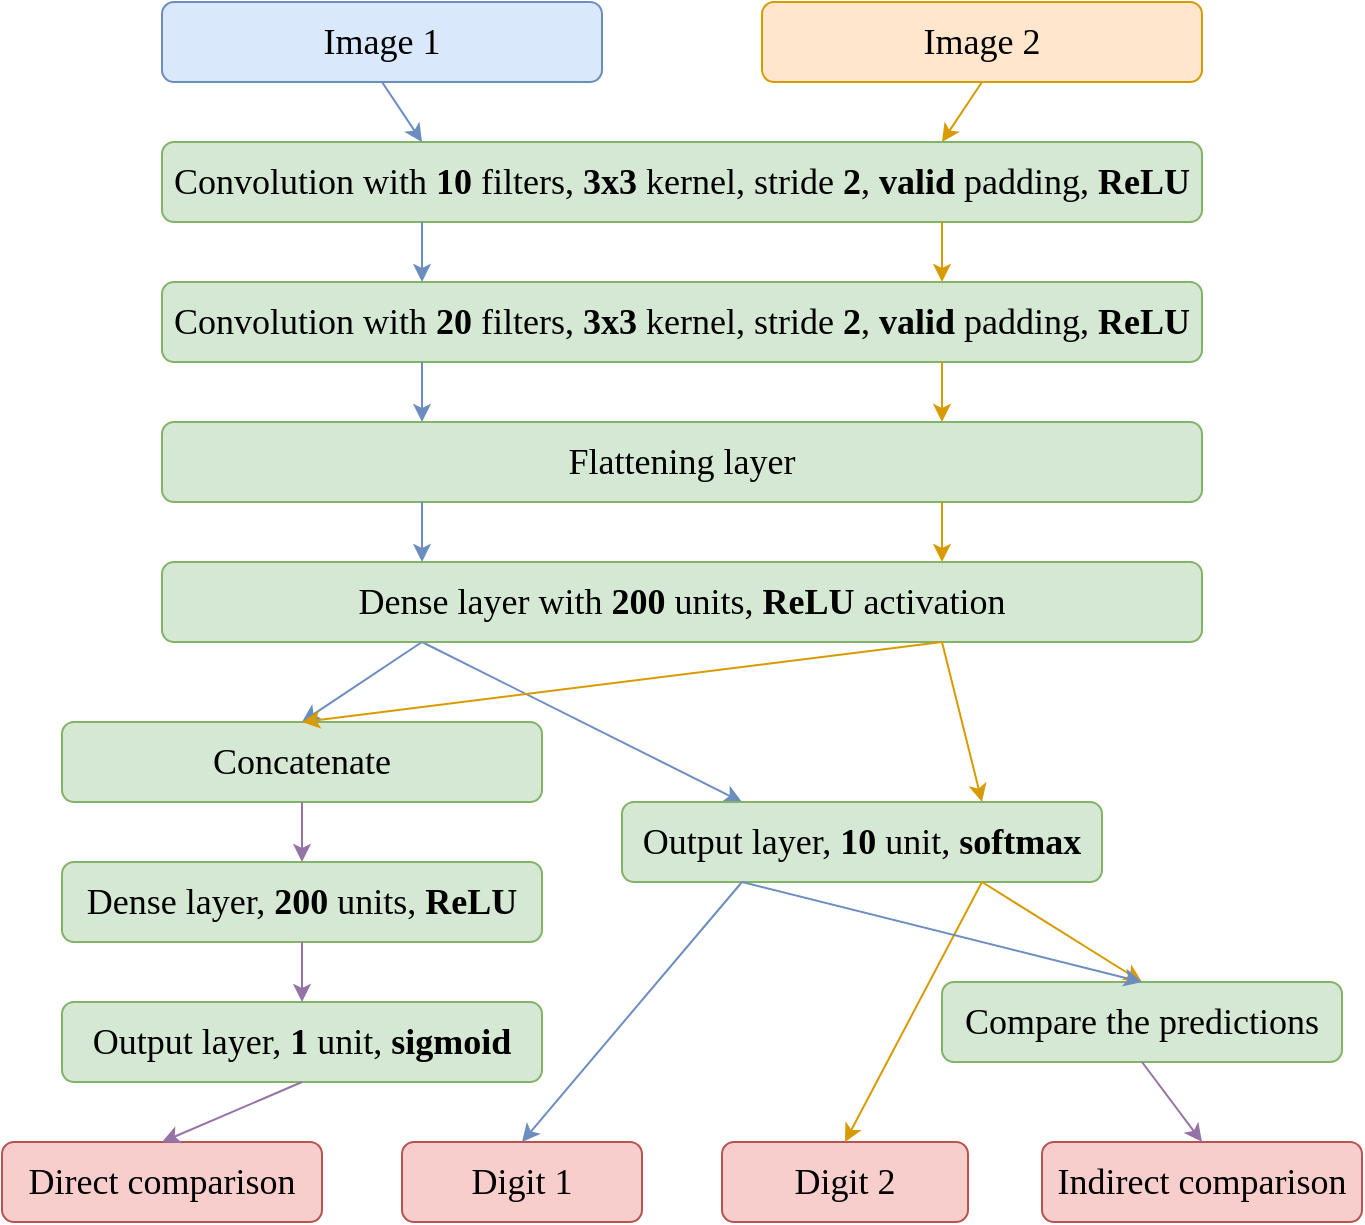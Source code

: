 <mxfile version="20.2.8" type="device"><diagram name="Page-1" id="90a13364-a465-7bf4-72fc-28e22215d7a0"><mxGraphModel dx="1695" dy="971" grid="1" gridSize="10" guides="1" tooltips="1" connect="1" arrows="1" fold="1" page="1" pageScale="1.5" pageWidth="1169" pageHeight="826" background="none" math="0" shadow="0"><root><mxCell id="0" style=";html=1;"/><mxCell id="1" style=";html=1;" parent="0"/><mxCell id="u84Sm-21U1HQ4rX0ddfR-32" value="" style="endArrow=classic;html=1;rounded=0;fontFamily=Times New Roman;fontSize=18;fillColor=#dae8fc;strokeColor=#6c8ebf;entryX=0.25;entryY=0;entryDx=0;entryDy=0;exitX=0.25;exitY=1;exitDx=0;exitDy=0;" edge="1" parent="1" source="u84Sm-21U1HQ4rX0ddfR-7" target="u84Sm-21U1HQ4rX0ddfR-30"><mxGeometry width="50" height="50" relative="1" as="geometry"><mxPoint x="500" y="580" as="sourcePoint"/><mxPoint x="490" y="620" as="targetPoint"/></mxGeometry></mxCell><mxCell id="u84Sm-21U1HQ4rX0ddfR-2" value="&lt;div style=&quot;font-size: 18px;&quot;&gt;Image 1&lt;/div&gt;" style="rounded=1;whiteSpace=wrap;html=1;fontFamily=Times New Roman;fillColor=#dae8fc;strokeColor=#6c8ebf;fontSize=18;" vertex="1" parent="1"><mxGeometry x="360" y="250" width="220" height="40" as="geometry"/></mxCell><mxCell id="u84Sm-21U1HQ4rX0ddfR-3" value="&lt;div style=&quot;font-size: 18px;&quot;&gt;Image 2&lt;/div&gt;" style="rounded=1;whiteSpace=wrap;html=1;fontFamily=Times New Roman;fillColor=#ffe6cc;strokeColor=#d79b00;fontSize=18;" vertex="1" parent="1"><mxGeometry x="660" y="250" width="220" height="40" as="geometry"/></mxCell><mxCell id="u84Sm-21U1HQ4rX0ddfR-4" value="Convolution with &lt;b style=&quot;font-size: 18px;&quot;&gt;10&lt;/b&gt; filters, &lt;b style=&quot;font-size: 18px;&quot;&gt;3x3&lt;/b&gt; kernel, stride &lt;b style=&quot;font-size: 18px;&quot;&gt;2&lt;/b&gt;, &lt;b style=&quot;font-size: 18px;&quot;&gt;valid&lt;/b&gt; padding, &lt;b style=&quot;font-size: 18px;&quot;&gt;ReLU&lt;/b&gt;" style="rounded=1;whiteSpace=wrap;html=1;fontFamily=Times New Roman;fillColor=#d5e8d4;strokeColor=#82b366;fontSize=18;" vertex="1" parent="1"><mxGeometry x="360" y="320" width="520" height="40" as="geometry"/></mxCell><mxCell id="u84Sm-21U1HQ4rX0ddfR-5" value="Convolution with &lt;b style=&quot;font-size: 18px;&quot;&gt;20&lt;/b&gt; filters, &lt;b style=&quot;font-size: 18px;&quot;&gt;3x3&lt;/b&gt; kernel, stride &lt;b style=&quot;font-size: 18px;&quot;&gt;2&lt;/b&gt;, &lt;b style=&quot;font-size: 18px;&quot;&gt;valid&lt;/b&gt; padding, &lt;b style=&quot;font-size: 18px;&quot;&gt;ReLU&lt;/b&gt;" style="rounded=1;whiteSpace=wrap;html=1;fontFamily=Times New Roman;fillColor=#d5e8d4;strokeColor=#82b366;fontSize=18;" vertex="1" parent="1"><mxGeometry x="360" y="390" width="520" height="40" as="geometry"/></mxCell><mxCell id="u84Sm-21U1HQ4rX0ddfR-6" value="Flattening layer" style="rounded=1;whiteSpace=wrap;html=1;fontFamily=Times New Roman;fillColor=#d5e8d4;strokeColor=#82b366;fontSize=18;" vertex="1" parent="1"><mxGeometry x="360" y="460" width="520" height="40" as="geometry"/></mxCell><mxCell id="u84Sm-21U1HQ4rX0ddfR-7" value="Dense layer with &lt;b&gt;200&lt;/b&gt; units, &lt;b&gt;ReLU&lt;/b&gt; activation" style="rounded=1;whiteSpace=wrap;html=1;fontFamily=Times New Roman;fillColor=#d5e8d4;strokeColor=#82b366;fontSize=18;" vertex="1" parent="1"><mxGeometry x="360" y="530" width="520" height="40" as="geometry"/></mxCell><mxCell id="u84Sm-21U1HQ4rX0ddfR-8" value="" style="endArrow=classic;html=1;rounded=0;fontFamily=Times New Roman;fontSize=18;fillColor=#dae8fc;strokeColor=#6c8ebf;entryX=0.25;entryY=0;entryDx=0;entryDy=0;exitX=0.5;exitY=1;exitDx=0;exitDy=0;" edge="1" parent="1" source="u84Sm-21U1HQ4rX0ddfR-2" target="u84Sm-21U1HQ4rX0ddfR-4"><mxGeometry width="50" height="50" relative="1" as="geometry"><mxPoint x="330" y="360" as="sourcePoint"/><mxPoint x="380" y="310" as="targetPoint"/></mxGeometry></mxCell><mxCell id="u84Sm-21U1HQ4rX0ddfR-10" value="" style="endArrow=classic;html=1;rounded=0;fontFamily=Times New Roman;fontSize=18;fillColor=#dae8fc;strokeColor=#6c8ebf;entryX=0.25;entryY=0;entryDx=0;entryDy=0;exitX=0.25;exitY=1;exitDx=0;exitDy=0;" edge="1" parent="1" source="u84Sm-21U1HQ4rX0ddfR-4" target="u84Sm-21U1HQ4rX0ddfR-5"><mxGeometry width="50" height="50" relative="1" as="geometry"><mxPoint x="520" y="380" as="sourcePoint"/><mxPoint x="530" y="330" as="targetPoint"/></mxGeometry></mxCell><mxCell id="u84Sm-21U1HQ4rX0ddfR-11" value="" style="endArrow=classic;html=1;rounded=0;fontFamily=Times New Roman;fontSize=18;fillColor=#dae8fc;strokeColor=#6c8ebf;entryX=0.25;entryY=0;entryDx=0;entryDy=0;exitX=0.25;exitY=1;exitDx=0;exitDy=0;" edge="1" parent="1" source="u84Sm-21U1HQ4rX0ddfR-5" target="u84Sm-21U1HQ4rX0ddfR-6"><mxGeometry width="50" height="50" relative="1" as="geometry"><mxPoint x="530" y="390" as="sourcePoint"/><mxPoint x="530" y="430" as="targetPoint"/></mxGeometry></mxCell><mxCell id="u84Sm-21U1HQ4rX0ddfR-12" value="" style="endArrow=classic;html=1;rounded=0;fontFamily=Times New Roman;fontSize=18;fillColor=#dae8fc;strokeColor=#6c8ebf;entryX=0.25;entryY=0;entryDx=0;entryDy=0;exitX=0.25;exitY=1;exitDx=0;exitDy=0;" edge="1" parent="1" source="u84Sm-21U1HQ4rX0ddfR-6" target="u84Sm-21U1HQ4rX0ddfR-7"><mxGeometry width="50" height="50" relative="1" as="geometry"><mxPoint x="540" y="400" as="sourcePoint"/><mxPoint x="540" y="440" as="targetPoint"/></mxGeometry></mxCell><mxCell id="u84Sm-21U1HQ4rX0ddfR-13" value="" style="endArrow=classic;html=1;rounded=0;fontFamily=Times New Roman;fontSize=18;fillColor=#ffe6cc;strokeColor=#d79b00;entryX=0.75;entryY=0;entryDx=0;entryDy=0;exitX=0.5;exitY=1;exitDx=0;exitDy=0;" edge="1" parent="1" source="u84Sm-21U1HQ4rX0ddfR-3" target="u84Sm-21U1HQ4rX0ddfR-4"><mxGeometry width="50" height="50" relative="1" as="geometry"><mxPoint x="510" y="290" as="sourcePoint"/><mxPoint x="530" y="330" as="targetPoint"/></mxGeometry></mxCell><mxCell id="u84Sm-21U1HQ4rX0ddfR-14" value="" style="endArrow=classic;html=1;rounded=0;fontFamily=Times New Roman;fontSize=18;fillColor=#ffe6cc;strokeColor=#d79b00;entryX=0.75;entryY=0;entryDx=0;entryDy=0;exitX=0.75;exitY=1;exitDx=0;exitDy=0;" edge="1" parent="1" source="u84Sm-21U1HQ4rX0ddfR-4" target="u84Sm-21U1HQ4rX0ddfR-5"><mxGeometry width="50" height="50" relative="1" as="geometry"><mxPoint x="780" y="300" as="sourcePoint"/><mxPoint x="760" y="330" as="targetPoint"/></mxGeometry></mxCell><mxCell id="u84Sm-21U1HQ4rX0ddfR-15" value="" style="endArrow=classic;html=1;rounded=0;fontFamily=Times New Roman;fontSize=18;fillColor=#ffe6cc;strokeColor=#d79b00;entryX=0.75;entryY=0;entryDx=0;entryDy=0;exitX=0.75;exitY=1;exitDx=0;exitDy=0;" edge="1" parent="1" source="u84Sm-21U1HQ4rX0ddfR-5" target="u84Sm-21U1HQ4rX0ddfR-6"><mxGeometry width="50" height="50" relative="1" as="geometry"><mxPoint x="790" y="310" as="sourcePoint"/><mxPoint x="770" y="340" as="targetPoint"/></mxGeometry></mxCell><mxCell id="u84Sm-21U1HQ4rX0ddfR-16" value="" style="endArrow=classic;html=1;rounded=0;fontFamily=Times New Roman;fontSize=18;fillColor=#ffe6cc;strokeColor=#d79b00;entryX=0.75;entryY=0;entryDx=0;entryDy=0;exitX=0.75;exitY=1;exitDx=0;exitDy=0;" edge="1" parent="1" source="u84Sm-21U1HQ4rX0ddfR-6" target="u84Sm-21U1HQ4rX0ddfR-7"><mxGeometry width="50" height="50" relative="1" as="geometry"><mxPoint x="800" y="320" as="sourcePoint"/><mxPoint x="780" y="350" as="targetPoint"/></mxGeometry></mxCell><mxCell id="u84Sm-21U1HQ4rX0ddfR-17" value="&lt;div&gt;Concatenate&lt;/div&gt;" style="rounded=1;whiteSpace=wrap;html=1;fontFamily=Times New Roman;fillColor=#d5e8d4;strokeColor=#82b366;fontSize=18;" vertex="1" parent="1"><mxGeometry x="310" y="610" width="240" height="40" as="geometry"/></mxCell><mxCell id="u84Sm-21U1HQ4rX0ddfR-18" value="Dense layer, &lt;b&gt;200&lt;/b&gt; units, &lt;b&gt;ReLU&lt;/b&gt;" style="rounded=1;whiteSpace=wrap;html=1;fontFamily=Times New Roman;fillColor=#d5e8d4;strokeColor=#82b366;fontSize=18;" vertex="1" parent="1"><mxGeometry x="310" y="680" width="240" height="40" as="geometry"/></mxCell><mxCell id="u84Sm-21U1HQ4rX0ddfR-21" value="" style="endArrow=classic;html=1;rounded=0;fontFamily=Times New Roman;fontSize=18;fillColor=#dae8fc;strokeColor=#6c8ebf;entryX=0.5;entryY=0;entryDx=0;entryDy=0;exitX=0.25;exitY=1;exitDx=0;exitDy=0;" edge="1" parent="1" source="u84Sm-21U1HQ4rX0ddfR-7" target="u84Sm-21U1HQ4rX0ddfR-17"><mxGeometry width="50" height="50" relative="1" as="geometry"><mxPoint x="500" y="510" as="sourcePoint"/><mxPoint x="500" y="540" as="targetPoint"/></mxGeometry></mxCell><mxCell id="u84Sm-21U1HQ4rX0ddfR-22" value="" style="endArrow=classic;html=1;rounded=0;fontFamily=Times New Roman;fontSize=18;fillColor=#ffe6cc;strokeColor=#d79b00;entryX=0.5;entryY=0;entryDx=0;entryDy=0;exitX=0.75;exitY=1;exitDx=0;exitDy=0;" edge="1" parent="1" source="u84Sm-21U1HQ4rX0ddfR-7" target="u84Sm-21U1HQ4rX0ddfR-17"><mxGeometry width="50" height="50" relative="1" as="geometry"><mxPoint x="760" y="510" as="sourcePoint"/><mxPoint x="760" y="540" as="targetPoint"/></mxGeometry></mxCell><mxCell id="u84Sm-21U1HQ4rX0ddfR-23" value="" style="endArrow=classic;html=1;rounded=0;fontFamily=Times New Roman;fontSize=18;entryX=0.5;entryY=0;entryDx=0;entryDy=0;exitX=0.5;exitY=1;exitDx=0;exitDy=0;fillColor=#e1d5e7;strokeColor=#9673a6;" edge="1" parent="1" source="u84Sm-21U1HQ4rX0ddfR-17" target="u84Sm-21U1HQ4rX0ddfR-18"><mxGeometry width="50" height="50" relative="1" as="geometry"><mxPoint x="320" y="550" as="sourcePoint"/><mxPoint x="370" y="500" as="targetPoint"/></mxGeometry></mxCell><mxCell id="u84Sm-21U1HQ4rX0ddfR-24" value="Output layer, &lt;b&gt;1&lt;/b&gt; unit, &lt;b&gt;sigmoid&lt;/b&gt;" style="rounded=1;whiteSpace=wrap;html=1;fontFamily=Times New Roman;fillColor=#d5e8d4;strokeColor=#82b366;fontSize=18;" vertex="1" parent="1"><mxGeometry x="310" y="750" width="240" height="40" as="geometry"/></mxCell><mxCell id="u84Sm-21U1HQ4rX0ddfR-25" value="" style="endArrow=classic;html=1;rounded=0;fontFamily=Times New Roman;fontSize=18;entryX=0.5;entryY=0;entryDx=0;entryDy=0;exitX=0.5;exitY=1;exitDx=0;exitDy=0;fillColor=#e1d5e7;strokeColor=#9673a6;" edge="1" parent="1" source="u84Sm-21U1HQ4rX0ddfR-18" target="u84Sm-21U1HQ4rX0ddfR-24"><mxGeometry width="50" height="50" relative="1" as="geometry"><mxPoint x="440" y="660" as="sourcePoint"/><mxPoint x="440" y="690" as="targetPoint"/></mxGeometry></mxCell><mxCell id="u84Sm-21U1HQ4rX0ddfR-27" value="Direct comparison" style="rounded=1;whiteSpace=wrap;html=1;fontFamily=Times New Roman;fillColor=#f8cecc;strokeColor=#b85450;fontSize=18;" vertex="1" parent="1"><mxGeometry x="280" y="820" width="160" height="40" as="geometry"/></mxCell><mxCell id="u84Sm-21U1HQ4rX0ddfR-28" value="" style="endArrow=classic;html=1;rounded=0;fontFamily=Times New Roman;fontSize=18;entryX=0.5;entryY=0;entryDx=0;entryDy=0;fillColor=#e1d5e7;strokeColor=#9673a6;exitX=0.5;exitY=1;exitDx=0;exitDy=0;" edge="1" parent="1" source="u84Sm-21U1HQ4rX0ddfR-24" target="u84Sm-21U1HQ4rX0ddfR-27"><mxGeometry width="50" height="50" relative="1" as="geometry"><mxPoint x="700" y="810" as="sourcePoint"/><mxPoint x="490" y="760" as="targetPoint"/></mxGeometry></mxCell><mxCell id="u84Sm-21U1HQ4rX0ddfR-30" value="Output layer, &lt;b&gt;10&lt;/b&gt; unit, &lt;b&gt;softmax&lt;/b&gt;" style="rounded=1;whiteSpace=wrap;html=1;fontFamily=Times New Roman;fillColor=#d5e8d4;strokeColor=#82b366;fontSize=18;" vertex="1" parent="1"><mxGeometry x="590" y="650" width="240" height="40" as="geometry"/></mxCell><mxCell id="u84Sm-21U1HQ4rX0ddfR-31" value="" style="endArrow=classic;html=1;rounded=0;fontFamily=Times New Roman;fontSize=18;fillColor=#ffe6cc;strokeColor=#d79b00;entryX=0.75;entryY=0;entryDx=0;entryDy=0;exitX=0.75;exitY=1;exitDx=0;exitDy=0;" edge="1" parent="1" source="u84Sm-21U1HQ4rX0ddfR-7" target="u84Sm-21U1HQ4rX0ddfR-30"><mxGeometry width="50" height="50" relative="1" as="geometry"><mxPoint x="1010" y="580" as="sourcePoint"/><mxPoint x="490" y="620" as="targetPoint"/></mxGeometry></mxCell><mxCell id="u84Sm-21U1HQ4rX0ddfR-33" value="Digit 1" style="rounded=1;whiteSpace=wrap;html=1;fontFamily=Times New Roman;fillColor=#f8cecc;strokeColor=#b85450;fontSize=18;" vertex="1" parent="1"><mxGeometry x="480" y="820" width="120" height="40" as="geometry"/></mxCell><mxCell id="u84Sm-21U1HQ4rX0ddfR-34" value="" style="endArrow=classic;html=1;rounded=0;fontFamily=Times New Roman;fontSize=18;fillColor=#dae8fc;strokeColor=#6c8ebf;entryX=0.5;entryY=0;entryDx=0;entryDy=0;exitX=0.25;exitY=1;exitDx=0;exitDy=0;" edge="1" parent="1" source="u84Sm-21U1HQ4rX0ddfR-30" target="u84Sm-21U1HQ4rX0ddfR-33"><mxGeometry width="50" height="50" relative="1" as="geometry"><mxPoint x="500" y="580" as="sourcePoint"/><mxPoint x="710" y="690" as="targetPoint"/></mxGeometry></mxCell><mxCell id="u84Sm-21U1HQ4rX0ddfR-35" value="&lt;div&gt;Digit 2&lt;/div&gt;" style="rounded=1;whiteSpace=wrap;html=1;fontFamily=Times New Roman;fillColor=#f8cecc;strokeColor=#b85450;fontSize=18;" vertex="1" parent="1"><mxGeometry x="640" y="820" width="123" height="40" as="geometry"/></mxCell><mxCell id="u84Sm-21U1HQ4rX0ddfR-36" value="" style="endArrow=classic;html=1;rounded=0;fontFamily=Times New Roman;fontSize=18;fillColor=#ffe6cc;strokeColor=#d79b00;entryX=0.5;entryY=0;entryDx=0;entryDy=0;exitX=0.75;exitY=1;exitDx=0;exitDy=0;" edge="1" parent="1" source="u84Sm-21U1HQ4rX0ddfR-30" target="u84Sm-21U1HQ4rX0ddfR-35"><mxGeometry width="50" height="50" relative="1" as="geometry"><mxPoint x="760" y="580" as="sourcePoint"/><mxPoint x="830" y="690" as="targetPoint"/></mxGeometry></mxCell><mxCell id="u84Sm-21U1HQ4rX0ddfR-37" value="Compare the predictions" style="rounded=1;whiteSpace=wrap;html=1;fontFamily=Times New Roman;fillColor=#d5e8d4;strokeColor=#82b366;fontSize=18;" vertex="1" parent="1"><mxGeometry x="750" y="740" width="200" height="40" as="geometry"/></mxCell><mxCell id="u84Sm-21U1HQ4rX0ddfR-38" value="Indirect comparison" style="rounded=1;whiteSpace=wrap;html=1;fontFamily=Times New Roman;fillColor=#f8cecc;strokeColor=#b85450;fontSize=18;" vertex="1" parent="1"><mxGeometry x="800" y="820" width="160" height="40" as="geometry"/></mxCell><mxCell id="u84Sm-21U1HQ4rX0ddfR-39" value="" style="endArrow=classic;html=1;rounded=0;fontFamily=Times New Roman;fontSize=18;fillColor=#ffe6cc;strokeColor=#d79b00;entryX=0.5;entryY=0;entryDx=0;entryDy=0;exitX=0.75;exitY=1;exitDx=0;exitDy=0;" edge="1" parent="1" source="u84Sm-21U1HQ4rX0ddfR-30" target="u84Sm-21U1HQ4rX0ddfR-37"><mxGeometry width="50" height="50" relative="1" as="geometry"><mxPoint x="830" y="700" as="sourcePoint"/><mxPoint x="998.5" y="830" as="targetPoint"/></mxGeometry></mxCell><mxCell id="u84Sm-21U1HQ4rX0ddfR-40" value="" style="endArrow=classic;html=1;rounded=0;fontFamily=Times New Roman;fontSize=18;fillColor=#dae8fc;strokeColor=#6c8ebf;exitX=0.25;exitY=1;exitDx=0;exitDy=0;entryX=0.5;entryY=0;entryDx=0;entryDy=0;" edge="1" parent="1" source="u84Sm-21U1HQ4rX0ddfR-30" target="u84Sm-21U1HQ4rX0ddfR-37"><mxGeometry width="50" height="50" relative="1" as="geometry"><mxPoint x="710" y="700" as="sourcePoint"/><mxPoint x="870" y="760" as="targetPoint"/></mxGeometry></mxCell><mxCell id="u84Sm-21U1HQ4rX0ddfR-41" value="" style="endArrow=classic;html=1;rounded=0;fontFamily=Times New Roman;fontSize=18;entryX=0.5;entryY=0;entryDx=0;entryDy=0;fillColor=#e1d5e7;strokeColor=#9673a6;exitX=0.5;exitY=1;exitDx=0;exitDy=0;" edge="1" parent="1" source="u84Sm-21U1HQ4rX0ddfR-37" target="u84Sm-21U1HQ4rX0ddfR-38"><mxGeometry width="50" height="50" relative="1" as="geometry"><mxPoint x="490" y="800" as="sourcePoint"/><mxPoint x="480" y="830" as="targetPoint"/></mxGeometry></mxCell></root></mxGraphModel></diagram></mxfile>